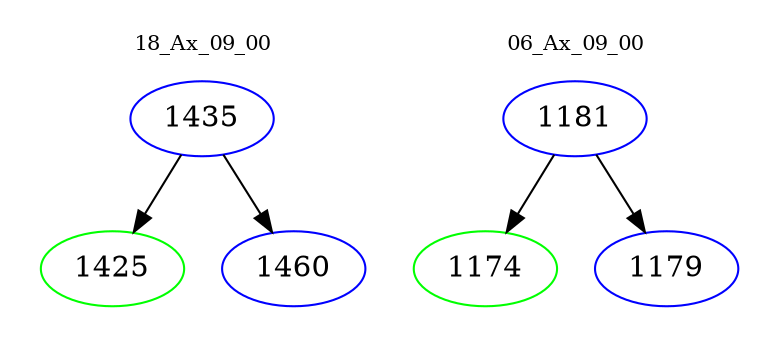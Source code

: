 digraph{
subgraph cluster_0 {
color = white
label = "18_Ax_09_00";
fontsize=10;
T0_1435 [label="1435", color="blue"]
T0_1435 -> T0_1425 [color="black"]
T0_1425 [label="1425", color="green"]
T0_1435 -> T0_1460 [color="black"]
T0_1460 [label="1460", color="blue"]
}
subgraph cluster_1 {
color = white
label = "06_Ax_09_00";
fontsize=10;
T1_1181 [label="1181", color="blue"]
T1_1181 -> T1_1174 [color="black"]
T1_1174 [label="1174", color="green"]
T1_1181 -> T1_1179 [color="black"]
T1_1179 [label="1179", color="blue"]
}
}
